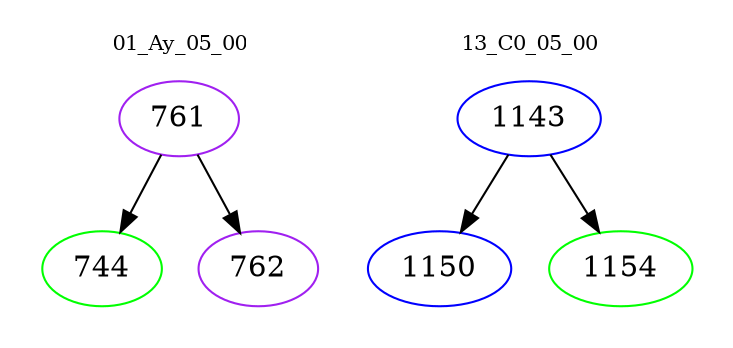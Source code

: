 digraph{
subgraph cluster_0 {
color = white
label = "01_Ay_05_00";
fontsize=10;
T0_761 [label="761", color="purple"]
T0_761 -> T0_744 [color="black"]
T0_744 [label="744", color="green"]
T0_761 -> T0_762 [color="black"]
T0_762 [label="762", color="purple"]
}
subgraph cluster_1 {
color = white
label = "13_C0_05_00";
fontsize=10;
T1_1143 [label="1143", color="blue"]
T1_1143 -> T1_1150 [color="black"]
T1_1150 [label="1150", color="blue"]
T1_1143 -> T1_1154 [color="black"]
T1_1154 [label="1154", color="green"]
}
}
